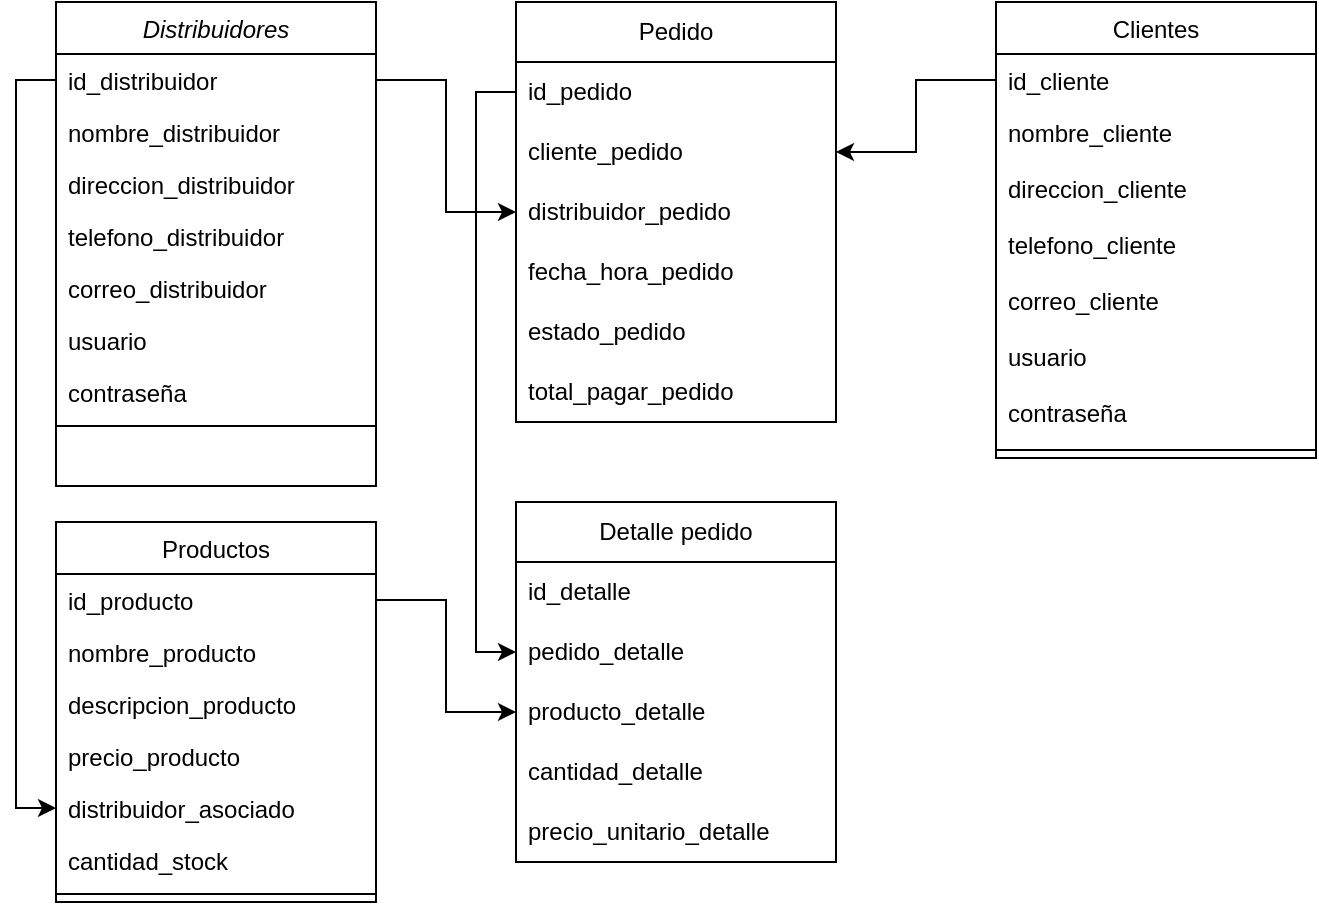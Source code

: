 <mxfile version="22.0.3" type="device">
  <diagram id="C5RBs43oDa-KdzZeNtuy" name="Page-1">
    <mxGraphModel dx="1691" dy="508" grid="1" gridSize="10" guides="1" tooltips="1" connect="1" arrows="1" fold="1" page="1" pageScale="1" pageWidth="827" pageHeight="1169" math="0" shadow="0">
      <root>
        <mxCell id="WIyWlLk6GJQsqaUBKTNV-0" />
        <mxCell id="WIyWlLk6GJQsqaUBKTNV-1" parent="WIyWlLk6GJQsqaUBKTNV-0" />
        <mxCell id="zkfFHV4jXpPFQw0GAbJ--0" value="Distribuidores" style="swimlane;fontStyle=2;align=center;verticalAlign=top;childLayout=stackLayout;horizontal=1;startSize=26;horizontalStack=0;resizeParent=1;resizeLast=0;collapsible=1;marginBottom=0;rounded=0;shadow=0;strokeWidth=1;" parent="WIyWlLk6GJQsqaUBKTNV-1" vertex="1">
          <mxGeometry x="-70" width="160" height="242" as="geometry">
            <mxRectangle x="230" y="140" width="160" height="26" as="alternateBounds" />
          </mxGeometry>
        </mxCell>
        <mxCell id="zkfFHV4jXpPFQw0GAbJ--1" value="id_distribuidor" style="text;align=left;verticalAlign=top;spacingLeft=4;spacingRight=4;overflow=hidden;rotatable=0;points=[[0,0.5],[1,0.5]];portConstraint=eastwest;" parent="zkfFHV4jXpPFQw0GAbJ--0" vertex="1">
          <mxGeometry y="26" width="160" height="26" as="geometry" />
        </mxCell>
        <mxCell id="68klr7qdIfpDoa61ysN5-1" value="nombre_distribuidor" style="text;align=left;verticalAlign=top;spacingLeft=4;spacingRight=4;overflow=hidden;rotatable=0;points=[[0,0.5],[1,0.5]];portConstraint=eastwest;" parent="zkfFHV4jXpPFQw0GAbJ--0" vertex="1">
          <mxGeometry y="52" width="160" height="26" as="geometry" />
        </mxCell>
        <mxCell id="zkfFHV4jXpPFQw0GAbJ--2" value="direccion_distribuidor" style="text;align=left;verticalAlign=top;spacingLeft=4;spacingRight=4;overflow=hidden;rotatable=0;points=[[0,0.5],[1,0.5]];portConstraint=eastwest;rounded=0;shadow=0;html=0;" parent="zkfFHV4jXpPFQw0GAbJ--0" vertex="1">
          <mxGeometry y="78" width="160" height="26" as="geometry" />
        </mxCell>
        <mxCell id="zkfFHV4jXpPFQw0GAbJ--3" value="telefono_distribuidor" style="text;align=left;verticalAlign=top;spacingLeft=4;spacingRight=4;overflow=hidden;rotatable=0;points=[[0,0.5],[1,0.5]];portConstraint=eastwest;rounded=0;shadow=0;html=0;" parent="zkfFHV4jXpPFQw0GAbJ--0" vertex="1">
          <mxGeometry y="104" width="160" height="26" as="geometry" />
        </mxCell>
        <mxCell id="68klr7qdIfpDoa61ysN5-0" value="correo_distribuidor" style="text;align=left;verticalAlign=top;spacingLeft=4;spacingRight=4;overflow=hidden;rotatable=0;points=[[0,0.5],[1,0.5]];portConstraint=eastwest;rounded=0;shadow=0;html=0;" parent="zkfFHV4jXpPFQw0GAbJ--0" vertex="1">
          <mxGeometry y="130" width="160" height="26" as="geometry" />
        </mxCell>
        <mxCell id="WwLsWz3LqwrJxr9ovDVp-4" value="usuario" style="text;align=left;verticalAlign=top;spacingLeft=4;spacingRight=4;overflow=hidden;rotatable=0;points=[[0,0.5],[1,0.5]];portConstraint=eastwest;rounded=0;shadow=0;html=0;" vertex="1" parent="zkfFHV4jXpPFQw0GAbJ--0">
          <mxGeometry y="156" width="160" height="26" as="geometry" />
        </mxCell>
        <mxCell id="WwLsWz3LqwrJxr9ovDVp-3" value="contraseña" style="text;align=left;verticalAlign=top;spacingLeft=4;spacingRight=4;overflow=hidden;rotatable=0;points=[[0,0.5],[1,0.5]];portConstraint=eastwest;rounded=0;shadow=0;html=0;" vertex="1" parent="zkfFHV4jXpPFQw0GAbJ--0">
          <mxGeometry y="182" width="160" height="26" as="geometry" />
        </mxCell>
        <mxCell id="zkfFHV4jXpPFQw0GAbJ--4" value="" style="line;html=1;strokeWidth=1;align=left;verticalAlign=middle;spacingTop=-1;spacingLeft=3;spacingRight=3;rotatable=0;labelPosition=right;points=[];portConstraint=eastwest;" parent="zkfFHV4jXpPFQw0GAbJ--0" vertex="1">
          <mxGeometry y="208" width="160" height="8" as="geometry" />
        </mxCell>
        <mxCell id="zkfFHV4jXpPFQw0GAbJ--13" value="Productos" style="swimlane;fontStyle=0;align=center;verticalAlign=top;childLayout=stackLayout;horizontal=1;startSize=26;horizontalStack=0;resizeParent=1;resizeLast=0;collapsible=1;marginBottom=0;rounded=0;shadow=0;strokeWidth=1;" parent="WIyWlLk6GJQsqaUBKTNV-1" vertex="1">
          <mxGeometry x="-70" y="260" width="160" height="190" as="geometry">
            <mxRectangle x="340" y="380" width="170" height="26" as="alternateBounds" />
          </mxGeometry>
        </mxCell>
        <mxCell id="_nfMf3OnHXxTi3MQ4PtN-5" value="id_producto" style="text;align=left;verticalAlign=top;spacingLeft=4;spacingRight=4;overflow=hidden;rotatable=0;points=[[0,0.5],[1,0.5]];portConstraint=eastwest;" parent="zkfFHV4jXpPFQw0GAbJ--13" vertex="1">
          <mxGeometry y="26" width="160" height="26" as="geometry" />
        </mxCell>
        <mxCell id="zkfFHV4jXpPFQw0GAbJ--14" value="nombre_producto" style="text;align=left;verticalAlign=top;spacingLeft=4;spacingRight=4;overflow=hidden;rotatable=0;points=[[0,0.5],[1,0.5]];portConstraint=eastwest;" parent="zkfFHV4jXpPFQw0GAbJ--13" vertex="1">
          <mxGeometry y="52" width="160" height="26" as="geometry" />
        </mxCell>
        <mxCell id="_nfMf3OnHXxTi3MQ4PtN-4" value="descripcion_producto" style="text;align=left;verticalAlign=top;spacingLeft=4;spacingRight=4;overflow=hidden;rotatable=0;points=[[0,0.5],[1,0.5]];portConstraint=eastwest;" parent="zkfFHV4jXpPFQw0GAbJ--13" vertex="1">
          <mxGeometry y="78" width="160" height="26" as="geometry" />
        </mxCell>
        <mxCell id="_nfMf3OnHXxTi3MQ4PtN-3" value="precio_producto" style="text;align=left;verticalAlign=top;spacingLeft=4;spacingRight=4;overflow=hidden;rotatable=0;points=[[0,0.5],[1,0.5]];portConstraint=eastwest;" parent="zkfFHV4jXpPFQw0GAbJ--13" vertex="1">
          <mxGeometry y="104" width="160" height="26" as="geometry" />
        </mxCell>
        <mxCell id="ak34A3idac_r6PaQe7XC-5" value="distribuidor_asociado" style="text;align=left;verticalAlign=top;spacingLeft=4;spacingRight=4;overflow=hidden;rotatable=0;points=[[0,0.5],[1,0.5]];portConstraint=eastwest;" parent="zkfFHV4jXpPFQw0GAbJ--13" vertex="1">
          <mxGeometry y="130" width="160" height="26" as="geometry" />
        </mxCell>
        <mxCell id="ak34A3idac_r6PaQe7XC-4" value="cantidad_stock" style="text;align=left;verticalAlign=top;spacingLeft=4;spacingRight=4;overflow=hidden;rotatable=0;points=[[0,0.5],[1,0.5]];portConstraint=eastwest;" parent="zkfFHV4jXpPFQw0GAbJ--13" vertex="1">
          <mxGeometry y="156" width="160" height="26" as="geometry" />
        </mxCell>
        <mxCell id="zkfFHV4jXpPFQw0GAbJ--15" value="" style="line;html=1;strokeWidth=1;align=left;verticalAlign=middle;spacingTop=-1;spacingLeft=3;spacingRight=3;rotatable=0;labelPosition=right;points=[];portConstraint=eastwest;" parent="zkfFHV4jXpPFQw0GAbJ--13" vertex="1">
          <mxGeometry y="182" width="160" height="8" as="geometry" />
        </mxCell>
        <mxCell id="_nfMf3OnHXxTi3MQ4PtN-20" value="Clientes" style="swimlane;fontStyle=0;align=center;verticalAlign=top;childLayout=stackLayout;horizontal=1;startSize=26;horizontalStack=0;resizeParent=1;resizeLast=0;collapsible=1;marginBottom=0;rounded=0;shadow=0;strokeWidth=1;" parent="WIyWlLk6GJQsqaUBKTNV-1" vertex="1">
          <mxGeometry x="400" width="160" height="228" as="geometry">
            <mxRectangle x="130" y="380" width="160" height="26" as="alternateBounds" />
          </mxGeometry>
        </mxCell>
        <mxCell id="_nfMf3OnHXxTi3MQ4PtN-21" value="id_cliente" style="text;align=left;verticalAlign=top;spacingLeft=4;spacingRight=4;overflow=hidden;rotatable=0;points=[[0,0.5],[1,0.5]];portConstraint=eastwest;" parent="_nfMf3OnHXxTi3MQ4PtN-20" vertex="1">
          <mxGeometry y="26" width="160" height="26" as="geometry" />
        </mxCell>
        <mxCell id="_nfMf3OnHXxTi3MQ4PtN-22" value="nombre_cliente" style="text;align=left;verticalAlign=top;spacingLeft=4;spacingRight=4;overflow=hidden;rotatable=0;points=[[0,0.5],[1,0.5]];portConstraint=eastwest;rounded=0;shadow=0;html=0;" parent="_nfMf3OnHXxTi3MQ4PtN-20" vertex="1">
          <mxGeometry y="52" width="160" height="28" as="geometry" />
        </mxCell>
        <mxCell id="_nfMf3OnHXxTi3MQ4PtN-23" value="direccion_cliente" style="text;align=left;verticalAlign=top;spacingLeft=4;spacingRight=4;overflow=hidden;rotatable=0;points=[[0,0.5],[1,0.5]];portConstraint=eastwest;rounded=0;shadow=0;html=0;" parent="_nfMf3OnHXxTi3MQ4PtN-20" vertex="1">
          <mxGeometry y="80" width="160" height="28" as="geometry" />
        </mxCell>
        <mxCell id="_nfMf3OnHXxTi3MQ4PtN-24" value="telefono_cliente" style="text;align=left;verticalAlign=top;spacingLeft=4;spacingRight=4;overflow=hidden;rotatable=0;points=[[0,0.5],[1,0.5]];portConstraint=eastwest;rounded=0;shadow=0;html=0;" parent="_nfMf3OnHXxTi3MQ4PtN-20" vertex="1">
          <mxGeometry y="108" width="160" height="28" as="geometry" />
        </mxCell>
        <mxCell id="_nfMf3OnHXxTi3MQ4PtN-26" value="correo_cliente" style="text;align=left;verticalAlign=top;spacingLeft=4;spacingRight=4;overflow=hidden;rotatable=0;points=[[0,0.5],[1,0.5]];portConstraint=eastwest;rounded=0;shadow=0;html=0;" parent="_nfMf3OnHXxTi3MQ4PtN-20" vertex="1">
          <mxGeometry y="136" width="160" height="28" as="geometry" />
        </mxCell>
        <mxCell id="WwLsWz3LqwrJxr9ovDVp-2" value="usuario" style="text;align=left;verticalAlign=top;spacingLeft=4;spacingRight=4;overflow=hidden;rotatable=0;points=[[0,0.5],[1,0.5]];portConstraint=eastwest;rounded=0;shadow=0;html=0;" vertex="1" parent="_nfMf3OnHXxTi3MQ4PtN-20">
          <mxGeometry y="164" width="160" height="28" as="geometry" />
        </mxCell>
        <mxCell id="WwLsWz3LqwrJxr9ovDVp-1" value="contraseña" style="text;align=left;verticalAlign=top;spacingLeft=4;spacingRight=4;overflow=hidden;rotatable=0;points=[[0,0.5],[1,0.5]];portConstraint=eastwest;rounded=0;shadow=0;html=0;" vertex="1" parent="_nfMf3OnHXxTi3MQ4PtN-20">
          <mxGeometry y="192" width="160" height="28" as="geometry" />
        </mxCell>
        <mxCell id="_nfMf3OnHXxTi3MQ4PtN-25" value="" style="line;html=1;strokeWidth=1;align=left;verticalAlign=middle;spacingTop=-1;spacingLeft=3;spacingRight=3;rotatable=0;labelPosition=right;points=[];portConstraint=eastwest;" parent="_nfMf3OnHXxTi3MQ4PtN-20" vertex="1">
          <mxGeometry y="220" width="160" height="8" as="geometry" />
        </mxCell>
        <mxCell id="feNDw1NJkb0sRWFqpNa6-0" style="edgeStyle=orthogonalEdgeStyle;rounded=0;orthogonalLoop=1;jettySize=auto;html=1;entryX=0;entryY=0.5;entryDx=0;entryDy=0;" parent="WIyWlLk6GJQsqaUBKTNV-1" source="zkfFHV4jXpPFQw0GAbJ--1" target="ak34A3idac_r6PaQe7XC-5" edge="1">
          <mxGeometry relative="1" as="geometry" />
        </mxCell>
        <mxCell id="feNDw1NJkb0sRWFqpNa6-1" value="Pedido" style="swimlane;fontStyle=0;childLayout=stackLayout;horizontal=1;startSize=30;horizontalStack=0;resizeParent=1;resizeParentMax=0;resizeLast=0;collapsible=1;marginBottom=0;whiteSpace=wrap;html=1;" parent="WIyWlLk6GJQsqaUBKTNV-1" vertex="1">
          <mxGeometry x="160" width="160" height="210" as="geometry" />
        </mxCell>
        <mxCell id="feNDw1NJkb0sRWFqpNa6-2" value="id_pedido" style="text;strokeColor=none;fillColor=none;align=left;verticalAlign=middle;spacingLeft=4;spacingRight=4;overflow=hidden;points=[[0,0.5],[1,0.5]];portConstraint=eastwest;rotatable=0;whiteSpace=wrap;html=1;" parent="feNDw1NJkb0sRWFqpNa6-1" vertex="1">
          <mxGeometry y="30" width="160" height="30" as="geometry" />
        </mxCell>
        <mxCell id="feNDw1NJkb0sRWFqpNa6-3" value="cliente_pedido" style="text;strokeColor=none;fillColor=none;align=left;verticalAlign=middle;spacingLeft=4;spacingRight=4;overflow=hidden;points=[[0,0.5],[1,0.5]];portConstraint=eastwest;rotatable=0;whiteSpace=wrap;html=1;" parent="feNDw1NJkb0sRWFqpNa6-1" vertex="1">
          <mxGeometry y="60" width="160" height="30" as="geometry" />
        </mxCell>
        <mxCell id="feNDw1NJkb0sRWFqpNa6-4" value="distribuidor_pedido" style="text;strokeColor=none;fillColor=none;align=left;verticalAlign=middle;spacingLeft=4;spacingRight=4;overflow=hidden;points=[[0,0.5],[1,0.5]];portConstraint=eastwest;rotatable=0;whiteSpace=wrap;html=1;" parent="feNDw1NJkb0sRWFqpNa6-1" vertex="1">
          <mxGeometry y="90" width="160" height="30" as="geometry" />
        </mxCell>
        <mxCell id="feNDw1NJkb0sRWFqpNa6-6" value="fecha_hora_pedido" style="text;strokeColor=none;fillColor=none;align=left;verticalAlign=middle;spacingLeft=4;spacingRight=4;overflow=hidden;points=[[0,0.5],[1,0.5]];portConstraint=eastwest;rotatable=0;whiteSpace=wrap;html=1;" parent="feNDw1NJkb0sRWFqpNa6-1" vertex="1">
          <mxGeometry y="120" width="160" height="30" as="geometry" />
        </mxCell>
        <mxCell id="feNDw1NJkb0sRWFqpNa6-5" value="estado_pedido" style="text;strokeColor=none;fillColor=none;align=left;verticalAlign=middle;spacingLeft=4;spacingRight=4;overflow=hidden;points=[[0,0.5],[1,0.5]];portConstraint=eastwest;rotatable=0;whiteSpace=wrap;html=1;" parent="feNDw1NJkb0sRWFqpNa6-1" vertex="1">
          <mxGeometry y="150" width="160" height="30" as="geometry" />
        </mxCell>
        <mxCell id="feNDw1NJkb0sRWFqpNa6-7" value="total_pagar_pedido" style="text;strokeColor=none;fillColor=none;align=left;verticalAlign=middle;spacingLeft=4;spacingRight=4;overflow=hidden;points=[[0,0.5],[1,0.5]];portConstraint=eastwest;rotatable=0;whiteSpace=wrap;html=1;" parent="feNDw1NJkb0sRWFqpNa6-1" vertex="1">
          <mxGeometry y="180" width="160" height="30" as="geometry" />
        </mxCell>
        <mxCell id="feNDw1NJkb0sRWFqpNa6-8" value="Detalle pedido" style="swimlane;fontStyle=0;childLayout=stackLayout;horizontal=1;startSize=30;horizontalStack=0;resizeParent=1;resizeParentMax=0;resizeLast=0;collapsible=1;marginBottom=0;whiteSpace=wrap;html=1;" parent="WIyWlLk6GJQsqaUBKTNV-1" vertex="1">
          <mxGeometry x="160" y="250" width="160" height="180" as="geometry" />
        </mxCell>
        <mxCell id="feNDw1NJkb0sRWFqpNa6-9" value="id_detalle" style="text;strokeColor=none;fillColor=none;align=left;verticalAlign=middle;spacingLeft=4;spacingRight=4;overflow=hidden;points=[[0,0.5],[1,0.5]];portConstraint=eastwest;rotatable=0;whiteSpace=wrap;html=1;" parent="feNDw1NJkb0sRWFqpNa6-8" vertex="1">
          <mxGeometry y="30" width="160" height="30" as="geometry" />
        </mxCell>
        <mxCell id="feNDw1NJkb0sRWFqpNa6-13" value="pedido_detalle" style="text;strokeColor=none;fillColor=none;align=left;verticalAlign=middle;spacingLeft=4;spacingRight=4;overflow=hidden;points=[[0,0.5],[1,0.5]];portConstraint=eastwest;rotatable=0;whiteSpace=wrap;html=1;" parent="feNDw1NJkb0sRWFqpNa6-8" vertex="1">
          <mxGeometry y="60" width="160" height="30" as="geometry" />
        </mxCell>
        <mxCell id="feNDw1NJkb0sRWFqpNa6-10" value="producto_detalle" style="text;strokeColor=none;fillColor=none;align=left;verticalAlign=middle;spacingLeft=4;spacingRight=4;overflow=hidden;points=[[0,0.5],[1,0.5]];portConstraint=eastwest;rotatable=0;whiteSpace=wrap;html=1;" parent="feNDw1NJkb0sRWFqpNa6-8" vertex="1">
          <mxGeometry y="90" width="160" height="30" as="geometry" />
        </mxCell>
        <mxCell id="feNDw1NJkb0sRWFqpNa6-11" value="cantidad_detalle" style="text;strokeColor=none;fillColor=none;align=left;verticalAlign=middle;spacingLeft=4;spacingRight=4;overflow=hidden;points=[[0,0.5],[1,0.5]];portConstraint=eastwest;rotatable=0;whiteSpace=wrap;html=1;" parent="feNDw1NJkb0sRWFqpNa6-8" vertex="1">
          <mxGeometry y="120" width="160" height="30" as="geometry" />
        </mxCell>
        <mxCell id="feNDw1NJkb0sRWFqpNa6-12" value="precio_unitario_detalle" style="text;strokeColor=none;fillColor=none;align=left;verticalAlign=middle;spacingLeft=4;spacingRight=4;overflow=hidden;points=[[0,0.5],[1,0.5]];portConstraint=eastwest;rotatable=0;whiteSpace=wrap;html=1;" parent="feNDw1NJkb0sRWFqpNa6-8" vertex="1">
          <mxGeometry y="150" width="160" height="30" as="geometry" />
        </mxCell>
        <mxCell id="feNDw1NJkb0sRWFqpNa6-14" style="edgeStyle=orthogonalEdgeStyle;rounded=0;orthogonalLoop=1;jettySize=auto;html=1;entryX=0;entryY=0.5;entryDx=0;entryDy=0;" parent="WIyWlLk6GJQsqaUBKTNV-1" source="feNDw1NJkb0sRWFqpNa6-2" target="feNDw1NJkb0sRWFqpNa6-13" edge="1">
          <mxGeometry relative="1" as="geometry" />
        </mxCell>
        <mxCell id="feNDw1NJkb0sRWFqpNa6-16" style="edgeStyle=orthogonalEdgeStyle;rounded=0;orthogonalLoop=1;jettySize=auto;html=1;entryX=0;entryY=0.5;entryDx=0;entryDy=0;" parent="WIyWlLk6GJQsqaUBKTNV-1" source="_nfMf3OnHXxTi3MQ4PtN-5" target="feNDw1NJkb0sRWFqpNa6-10" edge="1">
          <mxGeometry relative="1" as="geometry" />
        </mxCell>
        <mxCell id="feNDw1NJkb0sRWFqpNa6-18" style="edgeStyle=orthogonalEdgeStyle;rounded=0;orthogonalLoop=1;jettySize=auto;html=1;entryX=0;entryY=0.5;entryDx=0;entryDy=0;" parent="WIyWlLk6GJQsqaUBKTNV-1" source="zkfFHV4jXpPFQw0GAbJ--1" target="feNDw1NJkb0sRWFqpNa6-4" edge="1">
          <mxGeometry relative="1" as="geometry" />
        </mxCell>
        <mxCell id="WwLsWz3LqwrJxr9ovDVp-0" style="edgeStyle=orthogonalEdgeStyle;rounded=0;orthogonalLoop=1;jettySize=auto;html=1;" edge="1" parent="WIyWlLk6GJQsqaUBKTNV-1" source="_nfMf3OnHXxTi3MQ4PtN-21" target="feNDw1NJkb0sRWFqpNa6-3">
          <mxGeometry relative="1" as="geometry" />
        </mxCell>
      </root>
    </mxGraphModel>
  </diagram>
</mxfile>
